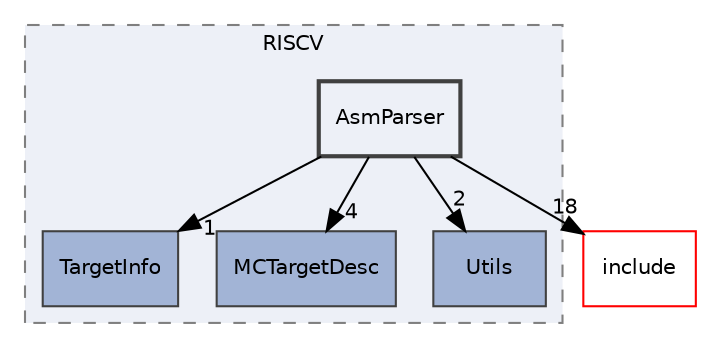 digraph "lib/Target/RISCV/AsmParser"
{
 // LATEX_PDF_SIZE
  bgcolor="transparent";
  edge [fontname="Helvetica",fontsize="10",labelfontname="Helvetica",labelfontsize="10"];
  node [fontname="Helvetica",fontsize="10",shape="box"];
  compound=true
  subgraph clusterdir_fc62c913e8b7bfce256a9466d87d79c7 {
    graph [ bgcolor="#edf0f7", pencolor="grey50", style="filled,dashed,", label="RISCV", fontname="Helvetica", fontsize="10", URL="dir_fc62c913e8b7bfce256a9466d87d79c7.html"]
  dir_04c42cdfbc306d281ff52dd260421e86 [label="TargetInfo", style="filled,", fillcolor="#a2b4d6", color="grey25", URL="dir_04c42cdfbc306d281ff52dd260421e86.html"];
  dir_72076151150f9c89e8fe93bb4df5dbe1 [label="MCTargetDesc", style="filled,", fillcolor="#a2b4d6", color="grey25", URL="dir_72076151150f9c89e8fe93bb4df5dbe1.html"];
  dir_fe7897dc5af2acd34c3eadc9906462bc [label="Utils", style="filled,", fillcolor="#a2b4d6", color="grey25", URL="dir_fe7897dc5af2acd34c3eadc9906462bc.html"];
  dir_55e3427c7de2a85179d7ce9c74029903 [label="AsmParser", style="filled,bold,", fillcolor="#edf0f7", color="grey25", URL="dir_55e3427c7de2a85179d7ce9c74029903.html"];
  }
  dir_d44c64559bbebec7f509842c48db8b23 [label="include", style="", fillcolor="#edf0f7", color="red", URL="dir_d44c64559bbebec7f509842c48db8b23.html"];
  dir_55e3427c7de2a85179d7ce9c74029903->dir_04c42cdfbc306d281ff52dd260421e86 [headlabel="1", labeldistance=1.5 headhref="dir_000021_000206.html"];
  dir_55e3427c7de2a85179d7ce9c74029903->dir_72076151150f9c89e8fe93bb4df5dbe1 [headlabel="4", labeldistance=1.5 headhref="dir_000021_000135.html"];
  dir_55e3427c7de2a85179d7ce9c74029903->dir_d44c64559bbebec7f509842c48db8b23 [headlabel="18", labeldistance=1.5 headhref="dir_000021_000082.html"];
  dir_55e3427c7de2a85179d7ce9c74029903->dir_fe7897dc5af2acd34c3eadc9906462bc [headlabel="2", labeldistance=1.5 headhref="dir_000021_000228.html"];
}
